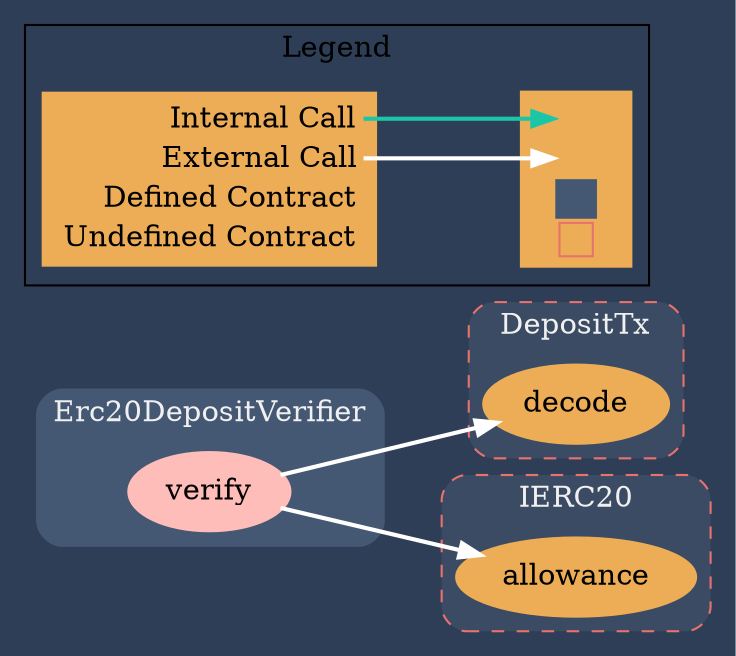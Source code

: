 digraph G {
  graph [ ratio = "auto", page = "100", compound =true, bgcolor = "#2e3e56" ];
  node [ style = "filled", fillcolor = "#edad56", color = "#edad56", penwidth =3 ];
  edge [ color = "#fcfcfc", penwidth =2, fontname = "helvetica Neue Ultra Light" ];
subgraph "clusterErc20DepositVerifier" {
  graph [ label = "Erc20DepositVerifier", color = "#445773", fontcolor = "#f0f0f0", style = "rounded", bgcolor = "#445773" ];
  "Erc20DepositVerifier.verify" [ label = "verify", color = "#ffbdb9", fillcolor = "#ffbdb9" ];
}

subgraph "clusterDepositTx" {
  graph [ label = "DepositTx", color = "#e8726d", fontcolor = "#f0f0f0", style = "rounded,dashed", bgcolor = "#3b4b63" ];
  "DepositTx.decode" [ label = "decode" ];
}

subgraph "clusterIERC20" {
  graph [ label = "IERC20", color = "#e8726d", fontcolor = "#f0f0f0", style = "rounded,dashed", bgcolor = "#3b4b63" ];
  "IERC20.allowance" [ label = "allowance" ];
}

  "Erc20DepositVerifier.verify";
  "DepositTx.decode";
  "IERC20.allowance";
  "Erc20DepositVerifier.verify" -> "DepositTx.decode" [ color = "white" ];
  "Erc20DepositVerifier.verify" -> "IERC20.allowance" [ color = "white" ];


rankdir=LR
node [shape=plaintext]
subgraph cluster_01 { 
label = "Legend";
key [label=<<table border="0" cellpadding="2" cellspacing="0" cellborder="0">
  <tr><td align="right" port="i1">Internal Call</td></tr>
  <tr><td align="right" port="i2">External Call</td></tr>
  <tr><td align="right" port="i3">Defined Contract</td></tr>
  <tr><td align="right" port="i4">Undefined Contract</td></tr>
  </table>>]
key2 [label=<<table border="0" cellpadding="2" cellspacing="0" cellborder="0">
  <tr><td port="i1">&nbsp;&nbsp;&nbsp;</td></tr>
  <tr><td port="i2">&nbsp;&nbsp;&nbsp;</td></tr>
  <tr><td port="i3" bgcolor="#445773">&nbsp;&nbsp;&nbsp;</td></tr>
  <tr><td port="i4">
    <table border="1" cellborder="0" cellspacing="0" cellpadding="7" color="#e8726d">
      <tr>
       <td></td>
      </tr>
     </table>
  </td></tr>
  </table>>]
key:i1:e -> key2:i1:w [color="#1bc6a6"]
key:i2:e -> key2:i2:w [color="white"]
}
}
